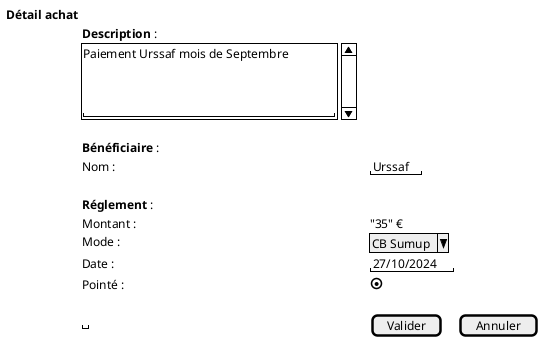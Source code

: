 @startsalt detail_depense

{
**Détail achat** | .
. |
    {
        **Description** :
            {SI
                Paiement Urssaf mois de Septembre
                .
                .
                "                               " 
            }
        .
        **Bénéficiaire** :
        Nom :   | "Urssaf"
        .
        **Réglement** :
        Montant :    | "35" €
        Mode :    | ^CB Sumup^
        Date :    | "27/10/2024"
        Pointé : | (X)
        .
        "" | [ Valider] | [ Annuler ]
    }
}

@endsalt